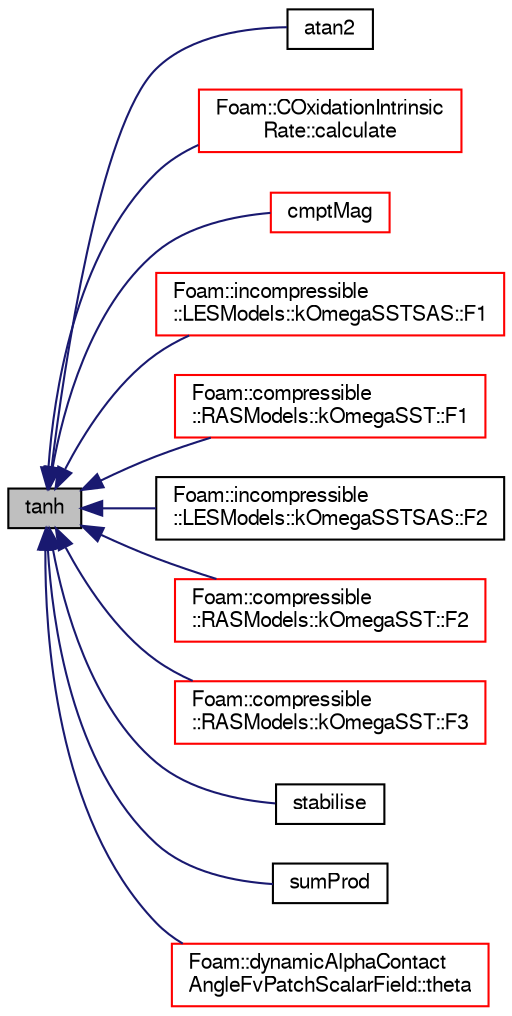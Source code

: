 digraph "tanh"
{
  bgcolor="transparent";
  edge [fontname="FreeSans",fontsize="10",labelfontname="FreeSans",labelfontsize="10"];
  node [fontname="FreeSans",fontsize="10",shape=record];
  rankdir="LR";
  Node38828 [label="tanh",height=0.2,width=0.4,color="black", fillcolor="grey75", style="filled", fontcolor="black"];
  Node38828 -> Node38829 [dir="back",color="midnightblue",fontsize="10",style="solid",fontname="FreeSans"];
  Node38829 [label="atan2",height=0.2,width=0.4,color="black",URL="$a21124.html#a9d45ac659e1f4191f75f0fe34ad7f596"];
  Node38828 -> Node38830 [dir="back",color="midnightblue",fontsize="10",style="solid",fontname="FreeSans"];
  Node38830 [label="Foam::COxidationIntrinsic\lRate::calculate",height=0.2,width=0.4,color="red",URL="$a23626.html#ab36dcb98739391d3c7b2a2e2a4f44be8",tooltip="Update surface reactions. "];
  Node38828 -> Node38834 [dir="back",color="midnightblue",fontsize="10",style="solid",fontname="FreeSans"];
  Node38834 [label="cmptMag",height=0.2,width=0.4,color="red",URL="$a12539.html#a9180528922650a6b9a3b302e27e621b9"];
  Node38828 -> Node38889 [dir="back",color="midnightblue",fontsize="10",style="solid",fontname="FreeSans"];
  Node38889 [label="Foam::incompressible\l::LESModels::kOmegaSSTSAS::F1",height=0.2,width=0.4,color="red",URL="$a30866.html#a312d02f8c5b337f556b9e7388dbffdf9"];
  Node38828 -> Node38891 [dir="back",color="midnightblue",fontsize="10",style="solid",fontname="FreeSans"];
  Node38891 [label="Foam::compressible\l::RASModels::kOmegaSST::F1",height=0.2,width=0.4,color="red",URL="$a30738.html#a312d02f8c5b337f556b9e7388dbffdf9"];
  Node38828 -> Node38894 [dir="back",color="midnightblue",fontsize="10",style="solid",fontname="FreeSans"];
  Node38894 [label="Foam::incompressible\l::LESModels::kOmegaSSTSAS::F2",height=0.2,width=0.4,color="black",URL="$a30866.html#a3c753cf60b7d2683953ef4fe93e9e67e"];
  Node38828 -> Node38895 [dir="back",color="midnightblue",fontsize="10",style="solid",fontname="FreeSans"];
  Node38895 [label="Foam::compressible\l::RASModels::kOmegaSST::F2",height=0.2,width=0.4,color="red",URL="$a30738.html#a3c753cf60b7d2683953ef4fe93e9e67e"];
  Node38828 -> Node38899 [dir="back",color="midnightblue",fontsize="10",style="solid",fontname="FreeSans"];
  Node38899 [label="Foam::compressible\l::RASModels::kOmegaSST::F3",height=0.2,width=0.4,color="red",URL="$a30738.html#affbf03d0b7d23966e52280586ff3e312"];
  Node38828 -> Node38900 [dir="back",color="midnightblue",fontsize="10",style="solid",fontname="FreeSans"];
  Node38900 [label="stabilise",height=0.2,width=0.4,color="black",URL="$a21124.html#a0f54b8f830b5ec7eb36ed5ccda6d7b1e"];
  Node38828 -> Node38901 [dir="back",color="midnightblue",fontsize="10",style="solid",fontname="FreeSans"];
  Node38901 [label="sumProd",height=0.2,width=0.4,color="black",URL="$a21124.html#a5b480f6156c25bef4de87d86094e87ea"];
  Node38828 -> Node38902 [dir="back",color="midnightblue",fontsize="10",style="solid",fontname="FreeSans"];
  Node38902 [label="Foam::dynamicAlphaContact\lAngleFvPatchScalarField::theta",height=0.2,width=0.4,color="red",URL="$a30538.html#adb6a61a8ff08b20d8bb17c0fdebbf96c",tooltip="Evaluate and return dynamic contact-angle. "];
}

